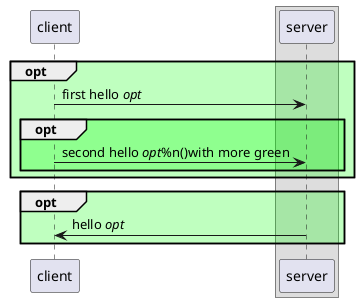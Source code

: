 {
  "sha1": "lj6wd00e5dpyqb2f606nqyjh11252xe",
  "insertion": {
    "when": "2024-06-03T18:59:34.201Z",
    "url": "https://forum.plantuml.net/11606/full-opacity-alpha-compositing-support-for-svg-and-png",
    "user": "plantuml@gmail.com"
  }
}
@startuml
skinparam BackgroundColor transparent
skinparam shadowing false
skinparam SequenceGroupBodyBackgroundColor 00FF0040

participant client
box
  participant server
end box

opt
client -> server : first hello //opt//
  opt
    client -> server : second hello //opt//%n()with more green
  end opt
end opt
opt
  client <- server : hello //opt//
end opt
@enduml
